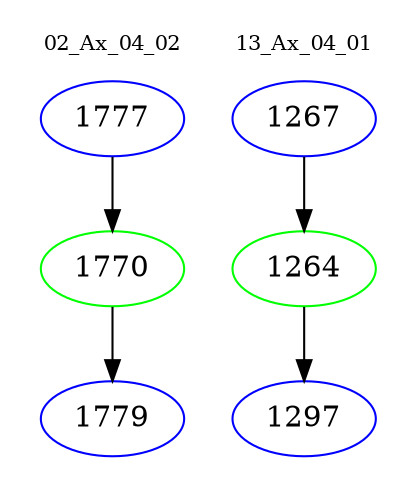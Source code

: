 digraph{
subgraph cluster_0 {
color = white
label = "02_Ax_04_02";
fontsize=10;
T0_1777 [label="1777", color="blue"]
T0_1777 -> T0_1770 [color="black"]
T0_1770 [label="1770", color="green"]
T0_1770 -> T0_1779 [color="black"]
T0_1779 [label="1779", color="blue"]
}
subgraph cluster_1 {
color = white
label = "13_Ax_04_01";
fontsize=10;
T1_1267 [label="1267", color="blue"]
T1_1267 -> T1_1264 [color="black"]
T1_1264 [label="1264", color="green"]
T1_1264 -> T1_1297 [color="black"]
T1_1297 [label="1297", color="blue"]
}
}
